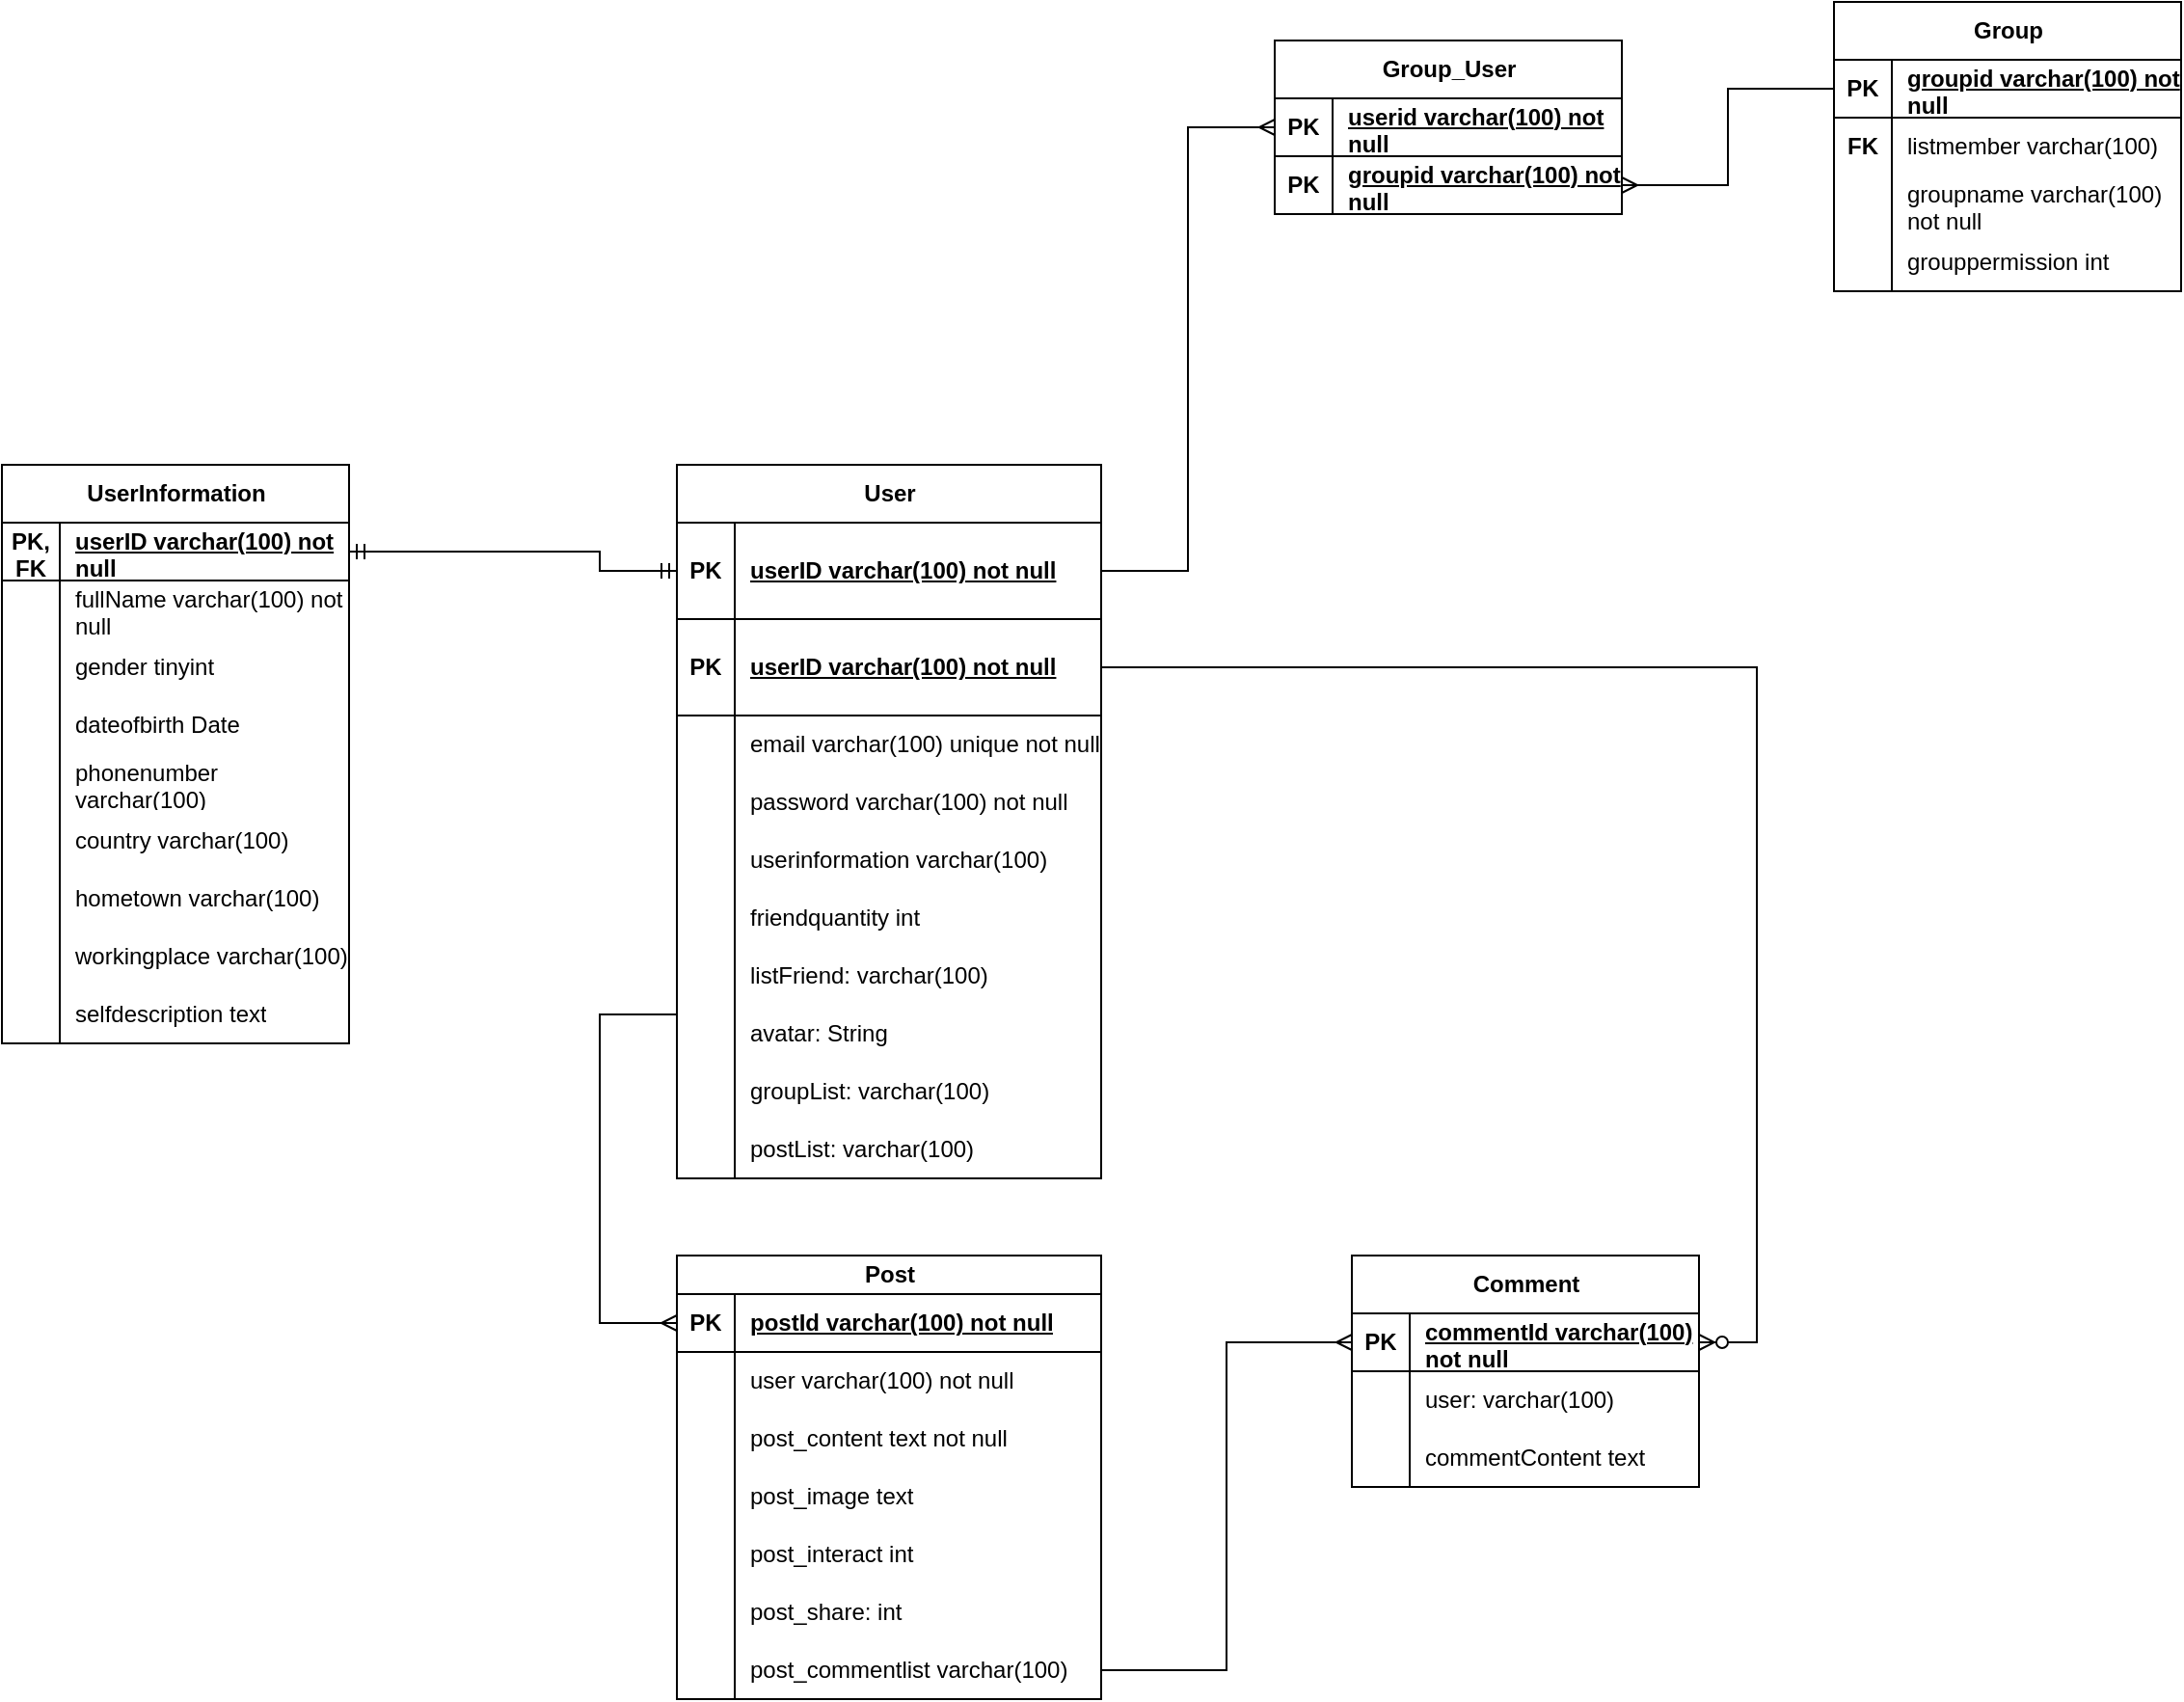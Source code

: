 <mxfile version="24.4.9" type="device">
  <diagram id="R2lEEEUBdFMjLlhIrx00" name="Page-1">
    <mxGraphModel dx="2000" dy="1559" grid="1" gridSize="10" guides="1" tooltips="1" connect="1" arrows="1" fold="1" page="1" pageScale="1" pageWidth="850" pageHeight="1100" math="0" shadow="0" extFonts="Permanent Marker^https://fonts.googleapis.com/css?family=Permanent+Marker">
      <root>
        <mxCell id="0" />
        <mxCell id="1" parent="0" />
        <mxCell id="kmqz8Nedj5Mt_hAkS8oH-1" value="User" style="shape=table;startSize=30;container=1;collapsible=1;childLayout=tableLayout;fixedRows=1;rowLines=0;fontStyle=1;align=center;resizeLast=1;html=1;" parent="1" vertex="1">
          <mxGeometry x="260" y="80" width="220" height="370" as="geometry" />
        </mxCell>
        <mxCell id="kmqz8Nedj5Mt_hAkS8oH-2" value="" style="shape=tableRow;horizontal=0;startSize=0;swimlaneHead=0;swimlaneBody=0;fillColor=none;collapsible=0;dropTarget=0;points=[[0,0.5],[1,0.5]];portConstraint=eastwest;top=0;left=0;right=0;bottom=1;" parent="kmqz8Nedj5Mt_hAkS8oH-1" vertex="1">
          <mxGeometry y="30" width="220" height="50" as="geometry" />
        </mxCell>
        <mxCell id="kmqz8Nedj5Mt_hAkS8oH-3" value="PK" style="shape=partialRectangle;connectable=0;fillColor=none;top=0;left=0;bottom=0;right=0;fontStyle=1;overflow=hidden;whiteSpace=wrap;html=1;" parent="kmqz8Nedj5Mt_hAkS8oH-2" vertex="1">
          <mxGeometry width="30" height="50" as="geometry">
            <mxRectangle width="30" height="50" as="alternateBounds" />
          </mxGeometry>
        </mxCell>
        <mxCell id="kmqz8Nedj5Mt_hAkS8oH-4" value="userID varchar(100) not null" style="shape=partialRectangle;connectable=0;fillColor=none;top=0;left=0;bottom=0;right=0;align=left;spacingLeft=6;fontStyle=5;overflow=hidden;whiteSpace=wrap;html=1;" parent="kmqz8Nedj5Mt_hAkS8oH-2" vertex="1">
          <mxGeometry x="30" width="190" height="50" as="geometry">
            <mxRectangle width="190" height="50" as="alternateBounds" />
          </mxGeometry>
        </mxCell>
        <mxCell id="XHOdrtykJfOrc41N6UHR-1" value="" style="shape=tableRow;horizontal=0;startSize=0;swimlaneHead=0;swimlaneBody=0;fillColor=none;collapsible=0;dropTarget=0;points=[[0,0.5],[1,0.5]];portConstraint=eastwest;top=0;left=0;right=0;bottom=1;" vertex="1" parent="kmqz8Nedj5Mt_hAkS8oH-1">
          <mxGeometry y="80" width="220" height="50" as="geometry" />
        </mxCell>
        <mxCell id="XHOdrtykJfOrc41N6UHR-2" value="PK" style="shape=partialRectangle;connectable=0;fillColor=none;top=0;left=0;bottom=0;right=0;fontStyle=1;overflow=hidden;whiteSpace=wrap;html=1;" vertex="1" parent="XHOdrtykJfOrc41N6UHR-1">
          <mxGeometry width="30" height="50" as="geometry">
            <mxRectangle width="30" height="50" as="alternateBounds" />
          </mxGeometry>
        </mxCell>
        <mxCell id="XHOdrtykJfOrc41N6UHR-3" value="userID varchar(100) not null" style="shape=partialRectangle;connectable=0;fillColor=none;top=0;left=0;bottom=0;right=0;align=left;spacingLeft=6;fontStyle=5;overflow=hidden;whiteSpace=wrap;html=1;" vertex="1" parent="XHOdrtykJfOrc41N6UHR-1">
          <mxGeometry x="30" width="190" height="50" as="geometry">
            <mxRectangle width="190" height="50" as="alternateBounds" />
          </mxGeometry>
        </mxCell>
        <mxCell id="kmqz8Nedj5Mt_hAkS8oH-5" value="" style="shape=tableRow;horizontal=0;startSize=0;swimlaneHead=0;swimlaneBody=0;fillColor=none;collapsible=0;dropTarget=0;points=[[0,0.5],[1,0.5]];portConstraint=eastwest;top=0;left=0;right=0;bottom=0;" parent="kmqz8Nedj5Mt_hAkS8oH-1" vertex="1">
          <mxGeometry y="130" width="220" height="30" as="geometry" />
        </mxCell>
        <mxCell id="kmqz8Nedj5Mt_hAkS8oH-6" value="" style="shape=partialRectangle;connectable=0;fillColor=none;top=0;left=0;bottom=0;right=0;editable=1;overflow=hidden;whiteSpace=wrap;html=1;" parent="kmqz8Nedj5Mt_hAkS8oH-5" vertex="1">
          <mxGeometry width="30" height="30" as="geometry">
            <mxRectangle width="30" height="30" as="alternateBounds" />
          </mxGeometry>
        </mxCell>
        <mxCell id="kmqz8Nedj5Mt_hAkS8oH-7" value="email varchar(100) unique not null" style="shape=partialRectangle;connectable=0;fillColor=none;top=0;left=0;bottom=0;right=0;align=left;spacingLeft=6;overflow=hidden;whiteSpace=wrap;html=1;" parent="kmqz8Nedj5Mt_hAkS8oH-5" vertex="1">
          <mxGeometry x="30" width="190" height="30" as="geometry">
            <mxRectangle width="190" height="30" as="alternateBounds" />
          </mxGeometry>
        </mxCell>
        <mxCell id="kmqz8Nedj5Mt_hAkS8oH-14" value="" style="shape=tableRow;horizontal=0;startSize=0;swimlaneHead=0;swimlaneBody=0;fillColor=none;collapsible=0;dropTarget=0;points=[[0,0.5],[1,0.5]];portConstraint=eastwest;top=0;left=0;right=0;bottom=0;" parent="kmqz8Nedj5Mt_hAkS8oH-1" vertex="1">
          <mxGeometry y="160" width="220" height="30" as="geometry" />
        </mxCell>
        <mxCell id="kmqz8Nedj5Mt_hAkS8oH-15" value="" style="shape=partialRectangle;connectable=0;fillColor=none;top=0;left=0;bottom=0;right=0;editable=1;overflow=hidden;whiteSpace=wrap;html=1;" parent="kmqz8Nedj5Mt_hAkS8oH-14" vertex="1">
          <mxGeometry width="30" height="30" as="geometry">
            <mxRectangle width="30" height="30" as="alternateBounds" />
          </mxGeometry>
        </mxCell>
        <mxCell id="kmqz8Nedj5Mt_hAkS8oH-16" value="password varchar(100) not null" style="shape=partialRectangle;connectable=0;fillColor=none;top=0;left=0;bottom=0;right=0;align=left;spacingLeft=6;overflow=hidden;whiteSpace=wrap;html=1;" parent="kmqz8Nedj5Mt_hAkS8oH-14" vertex="1">
          <mxGeometry x="30" width="190" height="30" as="geometry">
            <mxRectangle width="190" height="30" as="alternateBounds" />
          </mxGeometry>
        </mxCell>
        <mxCell id="kmqz8Nedj5Mt_hAkS8oH-8" value="" style="shape=tableRow;horizontal=0;startSize=0;swimlaneHead=0;swimlaneBody=0;fillColor=none;collapsible=0;dropTarget=0;points=[[0,0.5],[1,0.5]];portConstraint=eastwest;top=0;left=0;right=0;bottom=0;" parent="kmqz8Nedj5Mt_hAkS8oH-1" vertex="1">
          <mxGeometry y="190" width="220" height="30" as="geometry" />
        </mxCell>
        <mxCell id="kmqz8Nedj5Mt_hAkS8oH-9" value="" style="shape=partialRectangle;connectable=0;fillColor=none;top=0;left=0;bottom=0;right=0;editable=1;overflow=hidden;whiteSpace=wrap;html=1;" parent="kmqz8Nedj5Mt_hAkS8oH-8" vertex="1">
          <mxGeometry width="30" height="30" as="geometry">
            <mxRectangle width="30" height="30" as="alternateBounds" />
          </mxGeometry>
        </mxCell>
        <mxCell id="kmqz8Nedj5Mt_hAkS8oH-10" value="userinformation varchar(100)" style="shape=partialRectangle;connectable=0;fillColor=none;top=0;left=0;bottom=0;right=0;align=left;spacingLeft=6;overflow=hidden;whiteSpace=wrap;html=1;" parent="kmqz8Nedj5Mt_hAkS8oH-8" vertex="1">
          <mxGeometry x="30" width="190" height="30" as="geometry">
            <mxRectangle width="190" height="30" as="alternateBounds" />
          </mxGeometry>
        </mxCell>
        <mxCell id="kmqz8Nedj5Mt_hAkS8oH-11" value="" style="shape=tableRow;horizontal=0;startSize=0;swimlaneHead=0;swimlaneBody=0;fillColor=none;collapsible=0;dropTarget=0;points=[[0,0.5],[1,0.5]];portConstraint=eastwest;top=0;left=0;right=0;bottom=0;" parent="kmqz8Nedj5Mt_hAkS8oH-1" vertex="1">
          <mxGeometry y="220" width="220" height="30" as="geometry" />
        </mxCell>
        <mxCell id="kmqz8Nedj5Mt_hAkS8oH-12" value="" style="shape=partialRectangle;connectable=0;fillColor=none;top=0;left=0;bottom=0;right=0;editable=1;overflow=hidden;whiteSpace=wrap;html=1;" parent="kmqz8Nedj5Mt_hAkS8oH-11" vertex="1">
          <mxGeometry width="30" height="30" as="geometry">
            <mxRectangle width="30" height="30" as="alternateBounds" />
          </mxGeometry>
        </mxCell>
        <mxCell id="kmqz8Nedj5Mt_hAkS8oH-13" value="friendquantity int" style="shape=partialRectangle;connectable=0;fillColor=none;top=0;left=0;bottom=0;right=0;align=left;spacingLeft=6;overflow=hidden;whiteSpace=wrap;html=1;" parent="kmqz8Nedj5Mt_hAkS8oH-11" vertex="1">
          <mxGeometry x="30" width="190" height="30" as="geometry">
            <mxRectangle width="190" height="30" as="alternateBounds" />
          </mxGeometry>
        </mxCell>
        <mxCell id="kmqz8Nedj5Mt_hAkS8oH-17" value="" style="shape=tableRow;horizontal=0;startSize=0;swimlaneHead=0;swimlaneBody=0;fillColor=none;collapsible=0;dropTarget=0;points=[[0,0.5],[1,0.5]];portConstraint=eastwest;top=0;left=0;right=0;bottom=0;" parent="kmqz8Nedj5Mt_hAkS8oH-1" vertex="1">
          <mxGeometry y="250" width="220" height="30" as="geometry" />
        </mxCell>
        <mxCell id="kmqz8Nedj5Mt_hAkS8oH-18" value="" style="shape=partialRectangle;connectable=0;fillColor=none;top=0;left=0;bottom=0;right=0;editable=1;overflow=hidden;whiteSpace=wrap;html=1;" parent="kmqz8Nedj5Mt_hAkS8oH-17" vertex="1">
          <mxGeometry width="30" height="30" as="geometry">
            <mxRectangle width="30" height="30" as="alternateBounds" />
          </mxGeometry>
        </mxCell>
        <mxCell id="kmqz8Nedj5Mt_hAkS8oH-19" value="listFriend: varchar(100)" style="shape=partialRectangle;connectable=0;fillColor=none;top=0;left=0;bottom=0;right=0;align=left;spacingLeft=6;overflow=hidden;whiteSpace=wrap;html=1;" parent="kmqz8Nedj5Mt_hAkS8oH-17" vertex="1">
          <mxGeometry x="30" width="190" height="30" as="geometry">
            <mxRectangle width="190" height="30" as="alternateBounds" />
          </mxGeometry>
        </mxCell>
        <mxCell id="kmqz8Nedj5Mt_hAkS8oH-20" value="" style="shape=tableRow;horizontal=0;startSize=0;swimlaneHead=0;swimlaneBody=0;fillColor=none;collapsible=0;dropTarget=0;points=[[0,0.5],[1,0.5]];portConstraint=eastwest;top=0;left=0;right=0;bottom=0;" parent="kmqz8Nedj5Mt_hAkS8oH-1" vertex="1">
          <mxGeometry y="280" width="220" height="30" as="geometry" />
        </mxCell>
        <mxCell id="kmqz8Nedj5Mt_hAkS8oH-21" value="" style="shape=partialRectangle;connectable=0;fillColor=none;top=0;left=0;bottom=0;right=0;editable=1;overflow=hidden;whiteSpace=wrap;html=1;" parent="kmqz8Nedj5Mt_hAkS8oH-20" vertex="1">
          <mxGeometry width="30" height="30" as="geometry">
            <mxRectangle width="30" height="30" as="alternateBounds" />
          </mxGeometry>
        </mxCell>
        <mxCell id="kmqz8Nedj5Mt_hAkS8oH-22" value="avatar: String" style="shape=partialRectangle;connectable=0;fillColor=none;top=0;left=0;bottom=0;right=0;align=left;spacingLeft=6;overflow=hidden;whiteSpace=wrap;html=1;" parent="kmqz8Nedj5Mt_hAkS8oH-20" vertex="1">
          <mxGeometry x="30" width="190" height="30" as="geometry">
            <mxRectangle width="190" height="30" as="alternateBounds" />
          </mxGeometry>
        </mxCell>
        <mxCell id="kmqz8Nedj5Mt_hAkS8oH-23" value="" style="shape=tableRow;horizontal=0;startSize=0;swimlaneHead=0;swimlaneBody=0;fillColor=none;collapsible=0;dropTarget=0;points=[[0,0.5],[1,0.5]];portConstraint=eastwest;top=0;left=0;right=0;bottom=0;" parent="kmqz8Nedj5Mt_hAkS8oH-1" vertex="1">
          <mxGeometry y="310" width="220" height="30" as="geometry" />
        </mxCell>
        <mxCell id="kmqz8Nedj5Mt_hAkS8oH-24" value="" style="shape=partialRectangle;connectable=0;fillColor=none;top=0;left=0;bottom=0;right=0;editable=1;overflow=hidden;whiteSpace=wrap;html=1;" parent="kmqz8Nedj5Mt_hAkS8oH-23" vertex="1">
          <mxGeometry width="30" height="30" as="geometry">
            <mxRectangle width="30" height="30" as="alternateBounds" />
          </mxGeometry>
        </mxCell>
        <mxCell id="kmqz8Nedj5Mt_hAkS8oH-25" value="groupList: varchar(100)" style="shape=partialRectangle;connectable=0;fillColor=none;top=0;left=0;bottom=0;right=0;align=left;spacingLeft=6;overflow=hidden;whiteSpace=wrap;html=1;" parent="kmqz8Nedj5Mt_hAkS8oH-23" vertex="1">
          <mxGeometry x="30" width="190" height="30" as="geometry">
            <mxRectangle width="190" height="30" as="alternateBounds" />
          </mxGeometry>
        </mxCell>
        <mxCell id="kmqz8Nedj5Mt_hAkS8oH-26" value="" style="shape=tableRow;horizontal=0;startSize=0;swimlaneHead=0;swimlaneBody=0;fillColor=none;collapsible=0;dropTarget=0;points=[[0,0.5],[1,0.5]];portConstraint=eastwest;top=0;left=0;right=0;bottom=0;" parent="kmqz8Nedj5Mt_hAkS8oH-1" vertex="1">
          <mxGeometry y="340" width="220" height="30" as="geometry" />
        </mxCell>
        <mxCell id="kmqz8Nedj5Mt_hAkS8oH-27" value="" style="shape=partialRectangle;connectable=0;fillColor=none;top=0;left=0;bottom=0;right=0;editable=1;overflow=hidden;whiteSpace=wrap;html=1;" parent="kmqz8Nedj5Mt_hAkS8oH-26" vertex="1">
          <mxGeometry width="30" height="30" as="geometry">
            <mxRectangle width="30" height="30" as="alternateBounds" />
          </mxGeometry>
        </mxCell>
        <mxCell id="kmqz8Nedj5Mt_hAkS8oH-28" value="postList: varchar(100)" style="shape=partialRectangle;connectable=0;fillColor=none;top=0;left=0;bottom=0;right=0;align=left;spacingLeft=6;overflow=hidden;whiteSpace=wrap;html=1;" parent="kmqz8Nedj5Mt_hAkS8oH-26" vertex="1">
          <mxGeometry x="30" width="190" height="30" as="geometry">
            <mxRectangle width="190" height="30" as="alternateBounds" />
          </mxGeometry>
        </mxCell>
        <mxCell id="kmqz8Nedj5Mt_hAkS8oH-29" value="&lt;b style=&quot;text-wrap: wrap;&quot;&gt;UserInformation&lt;/b&gt;" style="shape=table;startSize=30;container=1;collapsible=1;childLayout=tableLayout;fixedRows=1;rowLines=0;fontStyle=1;align=center;resizeLast=1;html=1;" parent="1" vertex="1">
          <mxGeometry x="-90" y="80" width="180" height="300" as="geometry" />
        </mxCell>
        <mxCell id="kmqz8Nedj5Mt_hAkS8oH-30" value="" style="shape=tableRow;horizontal=0;startSize=0;swimlaneHead=0;swimlaneBody=0;fillColor=none;collapsible=0;dropTarget=0;points=[[0,0.5],[1,0.5]];portConstraint=eastwest;top=0;left=0;right=0;bottom=1;" parent="kmqz8Nedj5Mt_hAkS8oH-29" vertex="1">
          <mxGeometry y="30" width="180" height="30" as="geometry" />
        </mxCell>
        <mxCell id="kmqz8Nedj5Mt_hAkS8oH-31" value="PK, FK" style="shape=partialRectangle;connectable=0;fillColor=none;top=0;left=0;bottom=0;right=0;fontStyle=1;overflow=hidden;whiteSpace=wrap;html=1;" parent="kmqz8Nedj5Mt_hAkS8oH-30" vertex="1">
          <mxGeometry width="30" height="30" as="geometry">
            <mxRectangle width="30" height="30" as="alternateBounds" />
          </mxGeometry>
        </mxCell>
        <mxCell id="kmqz8Nedj5Mt_hAkS8oH-32" value="userID varchar(100) not null" style="shape=partialRectangle;connectable=0;fillColor=none;top=0;left=0;bottom=0;right=0;align=left;spacingLeft=6;fontStyle=5;overflow=hidden;whiteSpace=wrap;html=1;" parent="kmqz8Nedj5Mt_hAkS8oH-30" vertex="1">
          <mxGeometry x="30" width="150" height="30" as="geometry">
            <mxRectangle width="150" height="30" as="alternateBounds" />
          </mxGeometry>
        </mxCell>
        <mxCell id="kmqz8Nedj5Mt_hAkS8oH-33" value="" style="shape=tableRow;horizontal=0;startSize=0;swimlaneHead=0;swimlaneBody=0;fillColor=none;collapsible=0;dropTarget=0;points=[[0,0.5],[1,0.5]];portConstraint=eastwest;top=0;left=0;right=0;bottom=0;" parent="kmqz8Nedj5Mt_hAkS8oH-29" vertex="1">
          <mxGeometry y="60" width="180" height="30" as="geometry" />
        </mxCell>
        <mxCell id="kmqz8Nedj5Mt_hAkS8oH-34" value="" style="shape=partialRectangle;connectable=0;fillColor=none;top=0;left=0;bottom=0;right=0;editable=1;overflow=hidden;whiteSpace=wrap;html=1;" parent="kmqz8Nedj5Mt_hAkS8oH-33" vertex="1">
          <mxGeometry width="30" height="30" as="geometry">
            <mxRectangle width="30" height="30" as="alternateBounds" />
          </mxGeometry>
        </mxCell>
        <mxCell id="kmqz8Nedj5Mt_hAkS8oH-35" value="fullName varchar(100) not null" style="shape=partialRectangle;connectable=0;fillColor=none;top=0;left=0;bottom=0;right=0;align=left;spacingLeft=6;overflow=hidden;whiteSpace=wrap;html=1;" parent="kmqz8Nedj5Mt_hAkS8oH-33" vertex="1">
          <mxGeometry x="30" width="150" height="30" as="geometry">
            <mxRectangle width="150" height="30" as="alternateBounds" />
          </mxGeometry>
        </mxCell>
        <mxCell id="kmqz8Nedj5Mt_hAkS8oH-36" value="" style="shape=tableRow;horizontal=0;startSize=0;swimlaneHead=0;swimlaneBody=0;fillColor=none;collapsible=0;dropTarget=0;points=[[0,0.5],[1,0.5]];portConstraint=eastwest;top=0;left=0;right=0;bottom=0;" parent="kmqz8Nedj5Mt_hAkS8oH-29" vertex="1">
          <mxGeometry y="90" width="180" height="30" as="geometry" />
        </mxCell>
        <mxCell id="kmqz8Nedj5Mt_hAkS8oH-37" value="" style="shape=partialRectangle;connectable=0;fillColor=none;top=0;left=0;bottom=0;right=0;editable=1;overflow=hidden;whiteSpace=wrap;html=1;" parent="kmqz8Nedj5Mt_hAkS8oH-36" vertex="1">
          <mxGeometry width="30" height="30" as="geometry">
            <mxRectangle width="30" height="30" as="alternateBounds" />
          </mxGeometry>
        </mxCell>
        <mxCell id="kmqz8Nedj5Mt_hAkS8oH-38" value="gender tinyint" style="shape=partialRectangle;connectable=0;fillColor=none;top=0;left=0;bottom=0;right=0;align=left;spacingLeft=6;overflow=hidden;whiteSpace=wrap;html=1;" parent="kmqz8Nedj5Mt_hAkS8oH-36" vertex="1">
          <mxGeometry x="30" width="150" height="30" as="geometry">
            <mxRectangle width="150" height="30" as="alternateBounds" />
          </mxGeometry>
        </mxCell>
        <mxCell id="kmqz8Nedj5Mt_hAkS8oH-39" value="" style="shape=tableRow;horizontal=0;startSize=0;swimlaneHead=0;swimlaneBody=0;fillColor=none;collapsible=0;dropTarget=0;points=[[0,0.5],[1,0.5]];portConstraint=eastwest;top=0;left=0;right=0;bottom=0;" parent="kmqz8Nedj5Mt_hAkS8oH-29" vertex="1">
          <mxGeometry y="120" width="180" height="30" as="geometry" />
        </mxCell>
        <mxCell id="kmqz8Nedj5Mt_hAkS8oH-40" value="" style="shape=partialRectangle;connectable=0;fillColor=none;top=0;left=0;bottom=0;right=0;editable=1;overflow=hidden;whiteSpace=wrap;html=1;" parent="kmqz8Nedj5Mt_hAkS8oH-39" vertex="1">
          <mxGeometry width="30" height="30" as="geometry">
            <mxRectangle width="30" height="30" as="alternateBounds" />
          </mxGeometry>
        </mxCell>
        <mxCell id="kmqz8Nedj5Mt_hAkS8oH-41" value="dateofbirth Date" style="shape=partialRectangle;connectable=0;fillColor=none;top=0;left=0;bottom=0;right=0;align=left;spacingLeft=6;overflow=hidden;whiteSpace=wrap;html=1;" parent="kmqz8Nedj5Mt_hAkS8oH-39" vertex="1">
          <mxGeometry x="30" width="150" height="30" as="geometry">
            <mxRectangle width="150" height="30" as="alternateBounds" />
          </mxGeometry>
        </mxCell>
        <mxCell id="kmqz8Nedj5Mt_hAkS8oH-42" value="" style="shape=tableRow;horizontal=0;startSize=0;swimlaneHead=0;swimlaneBody=0;fillColor=none;collapsible=0;dropTarget=0;points=[[0,0.5],[1,0.5]];portConstraint=eastwest;top=0;left=0;right=0;bottom=0;" parent="kmqz8Nedj5Mt_hAkS8oH-29" vertex="1">
          <mxGeometry y="150" width="180" height="30" as="geometry" />
        </mxCell>
        <mxCell id="kmqz8Nedj5Mt_hAkS8oH-43" value="" style="shape=partialRectangle;connectable=0;fillColor=none;top=0;left=0;bottom=0;right=0;editable=1;overflow=hidden;whiteSpace=wrap;html=1;" parent="kmqz8Nedj5Mt_hAkS8oH-42" vertex="1">
          <mxGeometry width="30" height="30" as="geometry">
            <mxRectangle width="30" height="30" as="alternateBounds" />
          </mxGeometry>
        </mxCell>
        <mxCell id="kmqz8Nedj5Mt_hAkS8oH-44" value="phonenumber varchar(100)" style="shape=partialRectangle;connectable=0;fillColor=none;top=0;left=0;bottom=0;right=0;align=left;spacingLeft=6;overflow=hidden;whiteSpace=wrap;html=1;" parent="kmqz8Nedj5Mt_hAkS8oH-42" vertex="1">
          <mxGeometry x="30" width="150" height="30" as="geometry">
            <mxRectangle width="150" height="30" as="alternateBounds" />
          </mxGeometry>
        </mxCell>
        <mxCell id="kmqz8Nedj5Mt_hAkS8oH-48" value="" style="shape=tableRow;horizontal=0;startSize=0;swimlaneHead=0;swimlaneBody=0;fillColor=none;collapsible=0;dropTarget=0;points=[[0,0.5],[1,0.5]];portConstraint=eastwest;top=0;left=0;right=0;bottom=0;" parent="kmqz8Nedj5Mt_hAkS8oH-29" vertex="1">
          <mxGeometry y="180" width="180" height="30" as="geometry" />
        </mxCell>
        <mxCell id="kmqz8Nedj5Mt_hAkS8oH-49" value="" style="shape=partialRectangle;connectable=0;fillColor=none;top=0;left=0;bottom=0;right=0;editable=1;overflow=hidden;whiteSpace=wrap;html=1;" parent="kmqz8Nedj5Mt_hAkS8oH-48" vertex="1">
          <mxGeometry width="30" height="30" as="geometry">
            <mxRectangle width="30" height="30" as="alternateBounds" />
          </mxGeometry>
        </mxCell>
        <mxCell id="kmqz8Nedj5Mt_hAkS8oH-50" value="country varchar(100)" style="shape=partialRectangle;connectable=0;fillColor=none;top=0;left=0;bottom=0;right=0;align=left;spacingLeft=6;overflow=hidden;whiteSpace=wrap;html=1;" parent="kmqz8Nedj5Mt_hAkS8oH-48" vertex="1">
          <mxGeometry x="30" width="150" height="30" as="geometry">
            <mxRectangle width="150" height="30" as="alternateBounds" />
          </mxGeometry>
        </mxCell>
        <mxCell id="kmqz8Nedj5Mt_hAkS8oH-51" value="" style="shape=tableRow;horizontal=0;startSize=0;swimlaneHead=0;swimlaneBody=0;fillColor=none;collapsible=0;dropTarget=0;points=[[0,0.5],[1,0.5]];portConstraint=eastwest;top=0;left=0;right=0;bottom=0;" parent="kmqz8Nedj5Mt_hAkS8oH-29" vertex="1">
          <mxGeometry y="210" width="180" height="30" as="geometry" />
        </mxCell>
        <mxCell id="kmqz8Nedj5Mt_hAkS8oH-52" value="" style="shape=partialRectangle;connectable=0;fillColor=none;top=0;left=0;bottom=0;right=0;editable=1;overflow=hidden;whiteSpace=wrap;html=1;" parent="kmqz8Nedj5Mt_hAkS8oH-51" vertex="1">
          <mxGeometry width="30" height="30" as="geometry">
            <mxRectangle width="30" height="30" as="alternateBounds" />
          </mxGeometry>
        </mxCell>
        <mxCell id="kmqz8Nedj5Mt_hAkS8oH-53" value="hometown varchar(100)" style="shape=partialRectangle;connectable=0;fillColor=none;top=0;left=0;bottom=0;right=0;align=left;spacingLeft=6;overflow=hidden;whiteSpace=wrap;html=1;" parent="kmqz8Nedj5Mt_hAkS8oH-51" vertex="1">
          <mxGeometry x="30" width="150" height="30" as="geometry">
            <mxRectangle width="150" height="30" as="alternateBounds" />
          </mxGeometry>
        </mxCell>
        <mxCell id="kmqz8Nedj5Mt_hAkS8oH-54" value="" style="shape=tableRow;horizontal=0;startSize=0;swimlaneHead=0;swimlaneBody=0;fillColor=none;collapsible=0;dropTarget=0;points=[[0,0.5],[1,0.5]];portConstraint=eastwest;top=0;left=0;right=0;bottom=0;" parent="kmqz8Nedj5Mt_hAkS8oH-29" vertex="1">
          <mxGeometry y="240" width="180" height="30" as="geometry" />
        </mxCell>
        <mxCell id="kmqz8Nedj5Mt_hAkS8oH-55" value="" style="shape=partialRectangle;connectable=0;fillColor=none;top=0;left=0;bottom=0;right=0;editable=1;overflow=hidden;whiteSpace=wrap;html=1;" parent="kmqz8Nedj5Mt_hAkS8oH-54" vertex="1">
          <mxGeometry width="30" height="30" as="geometry">
            <mxRectangle width="30" height="30" as="alternateBounds" />
          </mxGeometry>
        </mxCell>
        <mxCell id="kmqz8Nedj5Mt_hAkS8oH-56" value="workingplace varchar(100)" style="shape=partialRectangle;connectable=0;fillColor=none;top=0;left=0;bottom=0;right=0;align=left;spacingLeft=6;overflow=hidden;whiteSpace=wrap;html=1;" parent="kmqz8Nedj5Mt_hAkS8oH-54" vertex="1">
          <mxGeometry x="30" width="150" height="30" as="geometry">
            <mxRectangle width="150" height="30" as="alternateBounds" />
          </mxGeometry>
        </mxCell>
        <mxCell id="kmqz8Nedj5Mt_hAkS8oH-57" value="" style="shape=tableRow;horizontal=0;startSize=0;swimlaneHead=0;swimlaneBody=0;fillColor=none;collapsible=0;dropTarget=0;points=[[0,0.5],[1,0.5]];portConstraint=eastwest;top=0;left=0;right=0;bottom=0;" parent="kmqz8Nedj5Mt_hAkS8oH-29" vertex="1">
          <mxGeometry y="270" width="180" height="30" as="geometry" />
        </mxCell>
        <mxCell id="kmqz8Nedj5Mt_hAkS8oH-58" value="" style="shape=partialRectangle;connectable=0;fillColor=none;top=0;left=0;bottom=0;right=0;editable=1;overflow=hidden;whiteSpace=wrap;html=1;" parent="kmqz8Nedj5Mt_hAkS8oH-57" vertex="1">
          <mxGeometry width="30" height="30" as="geometry">
            <mxRectangle width="30" height="30" as="alternateBounds" />
          </mxGeometry>
        </mxCell>
        <mxCell id="kmqz8Nedj5Mt_hAkS8oH-59" value="selfdescription text" style="shape=partialRectangle;connectable=0;fillColor=none;top=0;left=0;bottom=0;right=0;align=left;spacingLeft=6;overflow=hidden;whiteSpace=wrap;html=1;" parent="kmqz8Nedj5Mt_hAkS8oH-57" vertex="1">
          <mxGeometry x="30" width="150" height="30" as="geometry">
            <mxRectangle width="150" height="30" as="alternateBounds" />
          </mxGeometry>
        </mxCell>
        <mxCell id="kmqz8Nedj5Mt_hAkS8oH-60" value="" style="fontSize=12;html=1;endArrow=ERmandOne;startArrow=ERmandOne;rounded=0;entryX=1;entryY=0.5;entryDx=0;entryDy=0;exitX=0;exitY=0.5;exitDx=0;exitDy=0;edgeStyle=orthogonalEdgeStyle;" parent="1" source="kmqz8Nedj5Mt_hAkS8oH-2" target="kmqz8Nedj5Mt_hAkS8oH-30" edge="1">
          <mxGeometry width="100" height="100" relative="1" as="geometry">
            <mxPoint x="130" y="70" as="sourcePoint" />
            <mxPoint x="570" y="300" as="targetPoint" />
            <Array as="points">
              <mxPoint x="220" y="125" />
            </Array>
          </mxGeometry>
        </mxCell>
        <mxCell id="kmqz8Nedj5Mt_hAkS8oH-61" value="Group" style="shape=table;startSize=30;container=1;collapsible=1;childLayout=tableLayout;fixedRows=1;rowLines=0;fontStyle=1;align=center;resizeLast=1;html=1;" parent="1" vertex="1">
          <mxGeometry x="860" y="-160" width="180" height="150" as="geometry" />
        </mxCell>
        <mxCell id="kmqz8Nedj5Mt_hAkS8oH-62" value="" style="shape=tableRow;horizontal=0;startSize=0;swimlaneHead=0;swimlaneBody=0;fillColor=none;collapsible=0;dropTarget=0;points=[[0,0.5],[1,0.5]];portConstraint=eastwest;top=0;left=0;right=0;bottom=1;" parent="kmqz8Nedj5Mt_hAkS8oH-61" vertex="1">
          <mxGeometry y="30" width="180" height="30" as="geometry" />
        </mxCell>
        <mxCell id="kmqz8Nedj5Mt_hAkS8oH-63" value="PK" style="shape=partialRectangle;connectable=0;fillColor=none;top=0;left=0;bottom=0;right=0;fontStyle=1;overflow=hidden;whiteSpace=wrap;html=1;" parent="kmqz8Nedj5Mt_hAkS8oH-62" vertex="1">
          <mxGeometry width="30" height="30" as="geometry">
            <mxRectangle width="30" height="30" as="alternateBounds" />
          </mxGeometry>
        </mxCell>
        <mxCell id="kmqz8Nedj5Mt_hAkS8oH-64" value="groupid varchar(100) not null" style="shape=partialRectangle;connectable=0;fillColor=none;top=0;left=0;bottom=0;right=0;align=left;spacingLeft=6;fontStyle=5;overflow=hidden;whiteSpace=wrap;html=1;" parent="kmqz8Nedj5Mt_hAkS8oH-62" vertex="1">
          <mxGeometry x="30" width="150" height="30" as="geometry">
            <mxRectangle width="150" height="30" as="alternateBounds" />
          </mxGeometry>
        </mxCell>
        <mxCell id="kmqz8Nedj5Mt_hAkS8oH-68" value="" style="shape=tableRow;horizontal=0;startSize=0;swimlaneHead=0;swimlaneBody=0;fillColor=none;collapsible=0;dropTarget=0;points=[[0,0.5],[1,0.5]];portConstraint=eastwest;top=0;left=0;right=0;bottom=0;" parent="kmqz8Nedj5Mt_hAkS8oH-61" vertex="1">
          <mxGeometry y="60" width="180" height="30" as="geometry" />
        </mxCell>
        <mxCell id="kmqz8Nedj5Mt_hAkS8oH-69" value="&lt;b&gt;FK&lt;/b&gt;" style="shape=partialRectangle;connectable=0;fillColor=none;top=0;left=0;bottom=0;right=0;editable=1;overflow=hidden;whiteSpace=wrap;html=1;" parent="kmqz8Nedj5Mt_hAkS8oH-68" vertex="1">
          <mxGeometry width="30" height="30" as="geometry">
            <mxRectangle width="30" height="30" as="alternateBounds" />
          </mxGeometry>
        </mxCell>
        <mxCell id="kmqz8Nedj5Mt_hAkS8oH-70" value="listmember varchar(100)" style="shape=partialRectangle;connectable=0;fillColor=none;top=0;left=0;bottom=0;right=0;align=left;spacingLeft=6;overflow=hidden;whiteSpace=wrap;html=1;" parent="kmqz8Nedj5Mt_hAkS8oH-68" vertex="1">
          <mxGeometry x="30" width="150" height="30" as="geometry">
            <mxRectangle width="150" height="30" as="alternateBounds" />
          </mxGeometry>
        </mxCell>
        <mxCell id="kmqz8Nedj5Mt_hAkS8oH-65" value="" style="shape=tableRow;horizontal=0;startSize=0;swimlaneHead=0;swimlaneBody=0;fillColor=none;collapsible=0;dropTarget=0;points=[[0,0.5],[1,0.5]];portConstraint=eastwest;top=0;left=0;right=0;bottom=0;" parent="kmqz8Nedj5Mt_hAkS8oH-61" vertex="1">
          <mxGeometry y="90" width="180" height="30" as="geometry" />
        </mxCell>
        <mxCell id="kmqz8Nedj5Mt_hAkS8oH-66" value="" style="shape=partialRectangle;connectable=0;fillColor=none;top=0;left=0;bottom=0;right=0;editable=1;overflow=hidden;whiteSpace=wrap;html=1;" parent="kmqz8Nedj5Mt_hAkS8oH-65" vertex="1">
          <mxGeometry width="30" height="30" as="geometry">
            <mxRectangle width="30" height="30" as="alternateBounds" />
          </mxGeometry>
        </mxCell>
        <mxCell id="kmqz8Nedj5Mt_hAkS8oH-67" value="groupname varchar(100) not null" style="shape=partialRectangle;connectable=0;fillColor=none;top=0;left=0;bottom=0;right=0;align=left;spacingLeft=6;overflow=hidden;whiteSpace=wrap;html=1;" parent="kmqz8Nedj5Mt_hAkS8oH-65" vertex="1">
          <mxGeometry x="30" width="150" height="30" as="geometry">
            <mxRectangle width="150" height="30" as="alternateBounds" />
          </mxGeometry>
        </mxCell>
        <mxCell id="kmqz8Nedj5Mt_hAkS8oH-71" value="" style="shape=tableRow;horizontal=0;startSize=0;swimlaneHead=0;swimlaneBody=0;fillColor=none;collapsible=0;dropTarget=0;points=[[0,0.5],[1,0.5]];portConstraint=eastwest;top=0;left=0;right=0;bottom=0;" parent="kmqz8Nedj5Mt_hAkS8oH-61" vertex="1">
          <mxGeometry y="120" width="180" height="30" as="geometry" />
        </mxCell>
        <mxCell id="kmqz8Nedj5Mt_hAkS8oH-72" value="" style="shape=partialRectangle;connectable=0;fillColor=none;top=0;left=0;bottom=0;right=0;editable=1;overflow=hidden;whiteSpace=wrap;html=1;" parent="kmqz8Nedj5Mt_hAkS8oH-71" vertex="1">
          <mxGeometry width="30" height="30" as="geometry">
            <mxRectangle width="30" height="30" as="alternateBounds" />
          </mxGeometry>
        </mxCell>
        <mxCell id="kmqz8Nedj5Mt_hAkS8oH-73" value="grouppermission int" style="shape=partialRectangle;connectable=0;fillColor=none;top=0;left=0;bottom=0;right=0;align=left;spacingLeft=6;overflow=hidden;whiteSpace=wrap;html=1;" parent="kmqz8Nedj5Mt_hAkS8oH-71" vertex="1">
          <mxGeometry x="30" width="150" height="30" as="geometry">
            <mxRectangle width="150" height="30" as="alternateBounds" />
          </mxGeometry>
        </mxCell>
        <mxCell id="kmqz8Nedj5Mt_hAkS8oH-74" value="Group_User" style="shape=table;startSize=30;container=1;collapsible=1;childLayout=tableLayout;fixedRows=1;rowLines=0;fontStyle=1;align=center;resizeLast=1;html=1;" parent="1" vertex="1">
          <mxGeometry x="570" y="-140" width="180" height="90" as="geometry" />
        </mxCell>
        <mxCell id="kmqz8Nedj5Mt_hAkS8oH-75" value="" style="shape=tableRow;horizontal=0;startSize=0;swimlaneHead=0;swimlaneBody=0;fillColor=none;collapsible=0;dropTarget=0;points=[[0,0.5],[1,0.5]];portConstraint=eastwest;top=0;left=0;right=0;bottom=1;" parent="kmqz8Nedj5Mt_hAkS8oH-74" vertex="1">
          <mxGeometry y="30" width="180" height="30" as="geometry" />
        </mxCell>
        <mxCell id="kmqz8Nedj5Mt_hAkS8oH-76" value="PK" style="shape=partialRectangle;connectable=0;fillColor=none;top=0;left=0;bottom=0;right=0;fontStyle=1;overflow=hidden;whiteSpace=wrap;html=1;" parent="kmqz8Nedj5Mt_hAkS8oH-75" vertex="1">
          <mxGeometry width="30" height="30" as="geometry">
            <mxRectangle width="30" height="30" as="alternateBounds" />
          </mxGeometry>
        </mxCell>
        <mxCell id="kmqz8Nedj5Mt_hAkS8oH-77" value="userid varchar(100) not null" style="shape=partialRectangle;connectable=0;fillColor=none;top=0;left=0;bottom=0;right=0;align=left;spacingLeft=6;fontStyle=5;overflow=hidden;whiteSpace=wrap;html=1;" parent="kmqz8Nedj5Mt_hAkS8oH-75" vertex="1">
          <mxGeometry x="30" width="150" height="30" as="geometry">
            <mxRectangle width="150" height="30" as="alternateBounds" />
          </mxGeometry>
        </mxCell>
        <mxCell id="kmqz8Nedj5Mt_hAkS8oH-90" value="" style="shape=tableRow;horizontal=0;startSize=0;swimlaneHead=0;swimlaneBody=0;fillColor=none;collapsible=0;dropTarget=0;points=[[0,0.5],[1,0.5]];portConstraint=eastwest;top=0;left=0;right=0;bottom=1;" parent="kmqz8Nedj5Mt_hAkS8oH-74" vertex="1">
          <mxGeometry y="60" width="180" height="30" as="geometry" />
        </mxCell>
        <mxCell id="kmqz8Nedj5Mt_hAkS8oH-91" value="PK" style="shape=partialRectangle;connectable=0;fillColor=none;top=0;left=0;bottom=0;right=0;fontStyle=1;overflow=hidden;whiteSpace=wrap;html=1;" parent="kmqz8Nedj5Mt_hAkS8oH-90" vertex="1">
          <mxGeometry width="30" height="30" as="geometry">
            <mxRectangle width="30" height="30" as="alternateBounds" />
          </mxGeometry>
        </mxCell>
        <mxCell id="kmqz8Nedj5Mt_hAkS8oH-92" value="groupid varchar(100) not null" style="shape=partialRectangle;connectable=0;fillColor=none;top=0;left=0;bottom=0;right=0;align=left;spacingLeft=6;fontStyle=5;overflow=hidden;whiteSpace=wrap;html=1;" parent="kmqz8Nedj5Mt_hAkS8oH-90" vertex="1">
          <mxGeometry x="30" width="150" height="30" as="geometry">
            <mxRectangle width="150" height="30" as="alternateBounds" />
          </mxGeometry>
        </mxCell>
        <mxCell id="kmqz8Nedj5Mt_hAkS8oH-93" value="" style="edgeStyle=orthogonalEdgeStyle;fontSize=12;html=1;endArrow=ERmany;rounded=0;" parent="1" source="kmqz8Nedj5Mt_hAkS8oH-62" target="kmqz8Nedj5Mt_hAkS8oH-90" edge="1">
          <mxGeometry width="100" height="100" relative="1" as="geometry">
            <mxPoint x="850" y="-40" as="sourcePoint" />
            <mxPoint x="520" y="570" as="targetPoint" />
          </mxGeometry>
        </mxCell>
        <mxCell id="kmqz8Nedj5Mt_hAkS8oH-94" value="" style="edgeStyle=orthogonalEdgeStyle;fontSize=12;html=1;endArrow=ERmany;rounded=0;" parent="1" source="kmqz8Nedj5Mt_hAkS8oH-2" target="kmqz8Nedj5Mt_hAkS8oH-75" edge="1">
          <mxGeometry width="100" height="100" relative="1" as="geometry">
            <mxPoint x="540" y="220" as="sourcePoint" />
            <mxPoint x="600" y="60" as="targetPoint" />
          </mxGeometry>
        </mxCell>
        <mxCell id="kmqz8Nedj5Mt_hAkS8oH-96" value="Post" style="shape=table;startSize=20;container=1;collapsible=1;childLayout=tableLayout;fixedRows=1;rowLines=0;fontStyle=1;align=center;resizeLast=1;html=1;" parent="1" vertex="1">
          <mxGeometry x="260" y="490" width="220" height="230" as="geometry" />
        </mxCell>
        <mxCell id="kmqz8Nedj5Mt_hAkS8oH-97" value="" style="shape=tableRow;horizontal=0;startSize=0;swimlaneHead=0;swimlaneBody=0;fillColor=none;collapsible=0;dropTarget=0;points=[[0,0.5],[1,0.5]];portConstraint=eastwest;top=0;left=0;right=0;bottom=1;" parent="kmqz8Nedj5Mt_hAkS8oH-96" vertex="1">
          <mxGeometry y="20" width="220" height="30" as="geometry" />
        </mxCell>
        <mxCell id="kmqz8Nedj5Mt_hAkS8oH-98" value="PK" style="shape=partialRectangle;connectable=0;fillColor=none;top=0;left=0;bottom=0;right=0;fontStyle=1;overflow=hidden;whiteSpace=wrap;html=1;" parent="kmqz8Nedj5Mt_hAkS8oH-97" vertex="1">
          <mxGeometry width="30" height="30" as="geometry">
            <mxRectangle width="30" height="30" as="alternateBounds" />
          </mxGeometry>
        </mxCell>
        <mxCell id="kmqz8Nedj5Mt_hAkS8oH-99" value="postId varchar(100) not null" style="shape=partialRectangle;connectable=0;fillColor=none;top=0;left=0;bottom=0;right=0;align=left;spacingLeft=6;fontStyle=5;overflow=hidden;whiteSpace=wrap;html=1;" parent="kmqz8Nedj5Mt_hAkS8oH-97" vertex="1">
          <mxGeometry x="30" width="190" height="30" as="geometry">
            <mxRectangle width="190" height="30" as="alternateBounds" />
          </mxGeometry>
        </mxCell>
        <mxCell id="kmqz8Nedj5Mt_hAkS8oH-100" value="" style="shape=tableRow;horizontal=0;startSize=0;swimlaneHead=0;swimlaneBody=0;fillColor=none;collapsible=0;dropTarget=0;points=[[0,0.5],[1,0.5]];portConstraint=eastwest;top=0;left=0;right=0;bottom=0;" parent="kmqz8Nedj5Mt_hAkS8oH-96" vertex="1">
          <mxGeometry y="50" width="220" height="30" as="geometry" />
        </mxCell>
        <mxCell id="kmqz8Nedj5Mt_hAkS8oH-101" value="" style="shape=partialRectangle;connectable=0;fillColor=none;top=0;left=0;bottom=0;right=0;editable=1;overflow=hidden;whiteSpace=wrap;html=1;" parent="kmqz8Nedj5Mt_hAkS8oH-100" vertex="1">
          <mxGeometry width="30" height="30" as="geometry">
            <mxRectangle width="30" height="30" as="alternateBounds" />
          </mxGeometry>
        </mxCell>
        <mxCell id="kmqz8Nedj5Mt_hAkS8oH-102" value="user varchar(100) not null" style="shape=partialRectangle;connectable=0;fillColor=none;top=0;left=0;bottom=0;right=0;align=left;spacingLeft=6;overflow=hidden;whiteSpace=wrap;html=1;" parent="kmqz8Nedj5Mt_hAkS8oH-100" vertex="1">
          <mxGeometry x="30" width="190" height="30" as="geometry">
            <mxRectangle width="190" height="30" as="alternateBounds" />
          </mxGeometry>
        </mxCell>
        <mxCell id="kmqz8Nedj5Mt_hAkS8oH-103" value="" style="shape=tableRow;horizontal=0;startSize=0;swimlaneHead=0;swimlaneBody=0;fillColor=none;collapsible=0;dropTarget=0;points=[[0,0.5],[1,0.5]];portConstraint=eastwest;top=0;left=0;right=0;bottom=0;" parent="kmqz8Nedj5Mt_hAkS8oH-96" vertex="1">
          <mxGeometry y="80" width="220" height="30" as="geometry" />
        </mxCell>
        <mxCell id="kmqz8Nedj5Mt_hAkS8oH-104" value="" style="shape=partialRectangle;connectable=0;fillColor=none;top=0;left=0;bottom=0;right=0;editable=1;overflow=hidden;whiteSpace=wrap;html=1;" parent="kmqz8Nedj5Mt_hAkS8oH-103" vertex="1">
          <mxGeometry width="30" height="30" as="geometry">
            <mxRectangle width="30" height="30" as="alternateBounds" />
          </mxGeometry>
        </mxCell>
        <mxCell id="kmqz8Nedj5Mt_hAkS8oH-105" value="post_content text not null" style="shape=partialRectangle;connectable=0;fillColor=none;top=0;left=0;bottom=0;right=0;align=left;spacingLeft=6;overflow=hidden;whiteSpace=wrap;html=1;" parent="kmqz8Nedj5Mt_hAkS8oH-103" vertex="1">
          <mxGeometry x="30" width="190" height="30" as="geometry">
            <mxRectangle width="190" height="30" as="alternateBounds" />
          </mxGeometry>
        </mxCell>
        <mxCell id="kmqz8Nedj5Mt_hAkS8oH-106" value="" style="shape=tableRow;horizontal=0;startSize=0;swimlaneHead=0;swimlaneBody=0;fillColor=none;collapsible=0;dropTarget=0;points=[[0,0.5],[1,0.5]];portConstraint=eastwest;top=0;left=0;right=0;bottom=0;" parent="kmqz8Nedj5Mt_hAkS8oH-96" vertex="1">
          <mxGeometry y="110" width="220" height="30" as="geometry" />
        </mxCell>
        <mxCell id="kmqz8Nedj5Mt_hAkS8oH-107" value="" style="shape=partialRectangle;connectable=0;fillColor=none;top=0;left=0;bottom=0;right=0;editable=1;overflow=hidden;whiteSpace=wrap;html=1;" parent="kmqz8Nedj5Mt_hAkS8oH-106" vertex="1">
          <mxGeometry width="30" height="30" as="geometry">
            <mxRectangle width="30" height="30" as="alternateBounds" />
          </mxGeometry>
        </mxCell>
        <mxCell id="kmqz8Nedj5Mt_hAkS8oH-108" value="post_image text" style="shape=partialRectangle;connectable=0;fillColor=none;top=0;left=0;bottom=0;right=0;align=left;spacingLeft=6;overflow=hidden;whiteSpace=wrap;html=1;" parent="kmqz8Nedj5Mt_hAkS8oH-106" vertex="1">
          <mxGeometry x="30" width="190" height="30" as="geometry">
            <mxRectangle width="190" height="30" as="alternateBounds" />
          </mxGeometry>
        </mxCell>
        <mxCell id="kmqz8Nedj5Mt_hAkS8oH-109" value="" style="shape=tableRow;horizontal=0;startSize=0;swimlaneHead=0;swimlaneBody=0;fillColor=none;collapsible=0;dropTarget=0;points=[[0,0.5],[1,0.5]];portConstraint=eastwest;top=0;left=0;right=0;bottom=0;" parent="kmqz8Nedj5Mt_hAkS8oH-96" vertex="1">
          <mxGeometry y="140" width="220" height="30" as="geometry" />
        </mxCell>
        <mxCell id="kmqz8Nedj5Mt_hAkS8oH-110" value="" style="shape=partialRectangle;connectable=0;fillColor=none;top=0;left=0;bottom=0;right=0;editable=1;overflow=hidden;whiteSpace=wrap;html=1;" parent="kmqz8Nedj5Mt_hAkS8oH-109" vertex="1">
          <mxGeometry width="30" height="30" as="geometry">
            <mxRectangle width="30" height="30" as="alternateBounds" />
          </mxGeometry>
        </mxCell>
        <mxCell id="kmqz8Nedj5Mt_hAkS8oH-111" value="post_interact int" style="shape=partialRectangle;connectable=0;fillColor=none;top=0;left=0;bottom=0;right=0;align=left;spacingLeft=6;overflow=hidden;whiteSpace=wrap;html=1;" parent="kmqz8Nedj5Mt_hAkS8oH-109" vertex="1">
          <mxGeometry x="30" width="190" height="30" as="geometry">
            <mxRectangle width="190" height="30" as="alternateBounds" />
          </mxGeometry>
        </mxCell>
        <mxCell id="kmqz8Nedj5Mt_hAkS8oH-112" value="" style="shape=tableRow;horizontal=0;startSize=0;swimlaneHead=0;swimlaneBody=0;fillColor=none;collapsible=0;dropTarget=0;points=[[0,0.5],[1,0.5]];portConstraint=eastwest;top=0;left=0;right=0;bottom=0;" parent="kmqz8Nedj5Mt_hAkS8oH-96" vertex="1">
          <mxGeometry y="170" width="220" height="30" as="geometry" />
        </mxCell>
        <mxCell id="kmqz8Nedj5Mt_hAkS8oH-113" value="" style="shape=partialRectangle;connectable=0;fillColor=none;top=0;left=0;bottom=0;right=0;editable=1;overflow=hidden;whiteSpace=wrap;html=1;" parent="kmqz8Nedj5Mt_hAkS8oH-112" vertex="1">
          <mxGeometry width="30" height="30" as="geometry">
            <mxRectangle width="30" height="30" as="alternateBounds" />
          </mxGeometry>
        </mxCell>
        <mxCell id="kmqz8Nedj5Mt_hAkS8oH-114" value="post_share: int" style="shape=partialRectangle;connectable=0;fillColor=none;top=0;left=0;bottom=0;right=0;align=left;spacingLeft=6;overflow=hidden;whiteSpace=wrap;html=1;" parent="kmqz8Nedj5Mt_hAkS8oH-112" vertex="1">
          <mxGeometry x="30" width="190" height="30" as="geometry">
            <mxRectangle width="190" height="30" as="alternateBounds" />
          </mxGeometry>
        </mxCell>
        <mxCell id="kmqz8Nedj5Mt_hAkS8oH-115" value="" style="shape=tableRow;horizontal=0;startSize=0;swimlaneHead=0;swimlaneBody=0;fillColor=none;collapsible=0;dropTarget=0;points=[[0,0.5],[1,0.5]];portConstraint=eastwest;top=0;left=0;right=0;bottom=0;" parent="kmqz8Nedj5Mt_hAkS8oH-96" vertex="1">
          <mxGeometry y="200" width="220" height="30" as="geometry" />
        </mxCell>
        <mxCell id="kmqz8Nedj5Mt_hAkS8oH-116" value="" style="shape=partialRectangle;connectable=0;fillColor=none;top=0;left=0;bottom=0;right=0;editable=1;overflow=hidden;whiteSpace=wrap;html=1;" parent="kmqz8Nedj5Mt_hAkS8oH-115" vertex="1">
          <mxGeometry width="30" height="30" as="geometry">
            <mxRectangle width="30" height="30" as="alternateBounds" />
          </mxGeometry>
        </mxCell>
        <mxCell id="kmqz8Nedj5Mt_hAkS8oH-117" value="post_commentlist varchar(100)" style="shape=partialRectangle;connectable=0;fillColor=none;top=0;left=0;bottom=0;right=0;align=left;spacingLeft=6;overflow=hidden;whiteSpace=wrap;html=1;" parent="kmqz8Nedj5Mt_hAkS8oH-115" vertex="1">
          <mxGeometry x="30" width="190" height="30" as="geometry">
            <mxRectangle width="190" height="30" as="alternateBounds" />
          </mxGeometry>
        </mxCell>
        <mxCell id="kmqz8Nedj5Mt_hAkS8oH-118" value="" style="edgeStyle=orthogonalEdgeStyle;fontSize=12;html=1;endArrow=ERmany;rounded=0;exitX=0;exitY=0.5;exitDx=0;exitDy=0;entryX=0;entryY=0.5;entryDx=0;entryDy=0;" parent="1" source="kmqz8Nedj5Mt_hAkS8oH-26" target="kmqz8Nedj5Mt_hAkS8oH-97" edge="1">
          <mxGeometry width="100" height="100" relative="1" as="geometry">
            <mxPoint x="280" y="300" as="sourcePoint" />
            <mxPoint x="380" y="200" as="targetPoint" />
            <Array as="points">
              <mxPoint x="220" y="365" />
              <mxPoint x="220" y="525" />
            </Array>
          </mxGeometry>
        </mxCell>
        <mxCell id="kmqz8Nedj5Mt_hAkS8oH-119" value="Comment" style="shape=table;startSize=30;container=1;collapsible=1;childLayout=tableLayout;fixedRows=1;rowLines=0;fontStyle=1;align=center;resizeLast=1;html=1;" parent="1" vertex="1">
          <mxGeometry x="610" y="490" width="180" height="120" as="geometry" />
        </mxCell>
        <mxCell id="kmqz8Nedj5Mt_hAkS8oH-120" value="" style="shape=tableRow;horizontal=0;startSize=0;swimlaneHead=0;swimlaneBody=0;fillColor=none;collapsible=0;dropTarget=0;points=[[0,0.5],[1,0.5]];portConstraint=eastwest;top=0;left=0;right=0;bottom=1;" parent="kmqz8Nedj5Mt_hAkS8oH-119" vertex="1">
          <mxGeometry y="30" width="180" height="30" as="geometry" />
        </mxCell>
        <mxCell id="kmqz8Nedj5Mt_hAkS8oH-121" value="PK" style="shape=partialRectangle;connectable=0;fillColor=none;top=0;left=0;bottom=0;right=0;fontStyle=1;overflow=hidden;whiteSpace=wrap;html=1;" parent="kmqz8Nedj5Mt_hAkS8oH-120" vertex="1">
          <mxGeometry width="30" height="30" as="geometry">
            <mxRectangle width="30" height="30" as="alternateBounds" />
          </mxGeometry>
        </mxCell>
        <mxCell id="kmqz8Nedj5Mt_hAkS8oH-122" value="commentId varchar(100) not null" style="shape=partialRectangle;connectable=0;fillColor=none;top=0;left=0;bottom=0;right=0;align=left;spacingLeft=6;fontStyle=5;overflow=hidden;whiteSpace=wrap;html=1;" parent="kmqz8Nedj5Mt_hAkS8oH-120" vertex="1">
          <mxGeometry x="30" width="150" height="30" as="geometry">
            <mxRectangle width="150" height="30" as="alternateBounds" />
          </mxGeometry>
        </mxCell>
        <mxCell id="kmqz8Nedj5Mt_hAkS8oH-123" value="" style="shape=tableRow;horizontal=0;startSize=0;swimlaneHead=0;swimlaneBody=0;fillColor=none;collapsible=0;dropTarget=0;points=[[0,0.5],[1,0.5]];portConstraint=eastwest;top=0;left=0;right=0;bottom=0;" parent="kmqz8Nedj5Mt_hAkS8oH-119" vertex="1">
          <mxGeometry y="60" width="180" height="30" as="geometry" />
        </mxCell>
        <mxCell id="kmqz8Nedj5Mt_hAkS8oH-124" value="" style="shape=partialRectangle;connectable=0;fillColor=none;top=0;left=0;bottom=0;right=0;editable=1;overflow=hidden;whiteSpace=wrap;html=1;" parent="kmqz8Nedj5Mt_hAkS8oH-123" vertex="1">
          <mxGeometry width="30" height="30" as="geometry">
            <mxRectangle width="30" height="30" as="alternateBounds" />
          </mxGeometry>
        </mxCell>
        <mxCell id="kmqz8Nedj5Mt_hAkS8oH-125" value="user: varchar(100)" style="shape=partialRectangle;connectable=0;fillColor=none;top=0;left=0;bottom=0;right=0;align=left;spacingLeft=6;overflow=hidden;whiteSpace=wrap;html=1;" parent="kmqz8Nedj5Mt_hAkS8oH-123" vertex="1">
          <mxGeometry x="30" width="150" height="30" as="geometry">
            <mxRectangle width="150" height="30" as="alternateBounds" />
          </mxGeometry>
        </mxCell>
        <mxCell id="kmqz8Nedj5Mt_hAkS8oH-126" value="" style="shape=tableRow;horizontal=0;startSize=0;swimlaneHead=0;swimlaneBody=0;fillColor=none;collapsible=0;dropTarget=0;points=[[0,0.5],[1,0.5]];portConstraint=eastwest;top=0;left=0;right=0;bottom=0;" parent="kmqz8Nedj5Mt_hAkS8oH-119" vertex="1">
          <mxGeometry y="90" width="180" height="30" as="geometry" />
        </mxCell>
        <mxCell id="kmqz8Nedj5Mt_hAkS8oH-127" value="" style="shape=partialRectangle;connectable=0;fillColor=none;top=0;left=0;bottom=0;right=0;editable=1;overflow=hidden;whiteSpace=wrap;html=1;" parent="kmqz8Nedj5Mt_hAkS8oH-126" vertex="1">
          <mxGeometry width="30" height="30" as="geometry">
            <mxRectangle width="30" height="30" as="alternateBounds" />
          </mxGeometry>
        </mxCell>
        <mxCell id="kmqz8Nedj5Mt_hAkS8oH-128" value="commentContent text" style="shape=partialRectangle;connectable=0;fillColor=none;top=0;left=0;bottom=0;right=0;align=left;spacingLeft=6;overflow=hidden;whiteSpace=wrap;html=1;" parent="kmqz8Nedj5Mt_hAkS8oH-126" vertex="1">
          <mxGeometry x="30" width="150" height="30" as="geometry">
            <mxRectangle width="150" height="30" as="alternateBounds" />
          </mxGeometry>
        </mxCell>
        <mxCell id="kmqz8Nedj5Mt_hAkS8oH-132" value="" style="edgeStyle=orthogonalEdgeStyle;fontSize=12;html=1;endArrow=ERmany;rounded=0;exitX=1;exitY=0.5;exitDx=0;exitDy=0;entryX=0;entryY=0.5;entryDx=0;entryDy=0;" parent="1" source="kmqz8Nedj5Mt_hAkS8oH-115" target="kmqz8Nedj5Mt_hAkS8oH-120" edge="1">
          <mxGeometry width="100" height="100" relative="1" as="geometry">
            <mxPoint x="450" y="690" as="sourcePoint" />
            <mxPoint x="550" y="590" as="targetPoint" />
          </mxGeometry>
        </mxCell>
        <mxCell id="XHOdrtykJfOrc41N6UHR-4" value="" style="edgeStyle=orthogonalEdgeStyle;fontSize=12;html=1;endArrow=ERzeroToMany;endFill=1;rounded=0;entryX=1;entryY=0.5;entryDx=0;entryDy=0;" edge="1" parent="1" source="XHOdrtykJfOrc41N6UHR-1" target="kmqz8Nedj5Mt_hAkS8oH-120">
          <mxGeometry width="100" height="100" relative="1" as="geometry">
            <mxPoint x="410" y="280" as="sourcePoint" />
            <mxPoint x="660" y="270" as="targetPoint" />
            <Array as="points">
              <mxPoint x="820" y="185" />
              <mxPoint x="820" y="535" />
            </Array>
          </mxGeometry>
        </mxCell>
      </root>
    </mxGraphModel>
  </diagram>
</mxfile>
